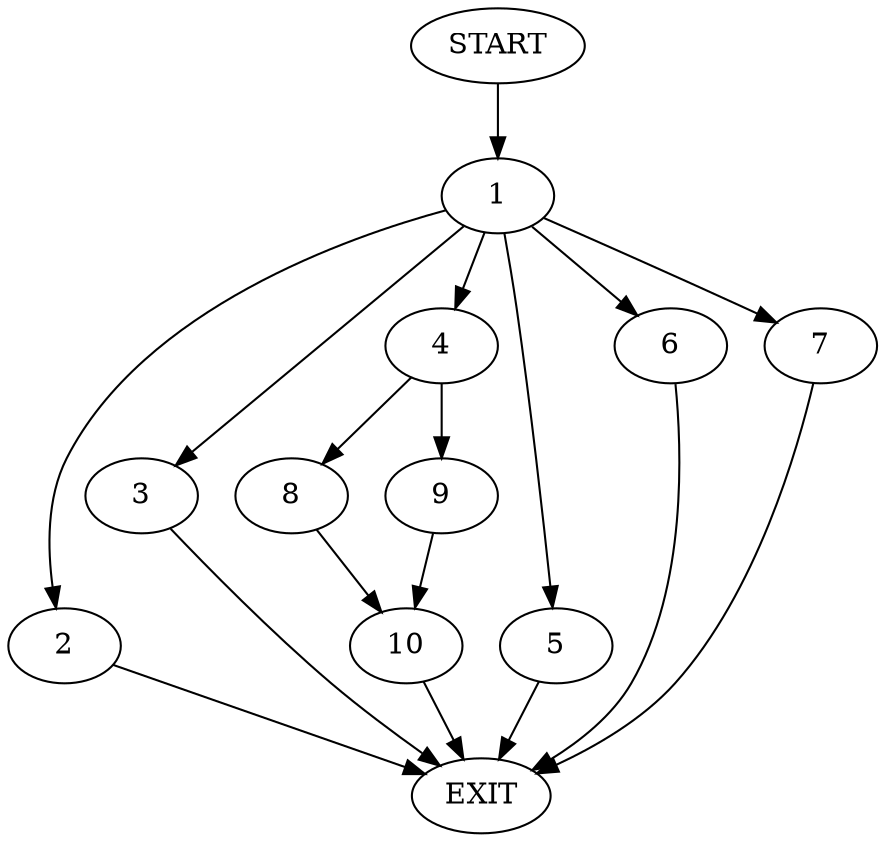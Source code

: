 digraph {
0 [label="START"]
11 [label="EXIT"]
0 -> 1
1 -> 2
1 -> 3
1 -> 4
1 -> 5
1 -> 6
1 -> 7
6 -> 11
5 -> 11
2 -> 11
4 -> 8
4 -> 9
3 -> 11
7 -> 11
9 -> 10
8 -> 10
10 -> 11
}
